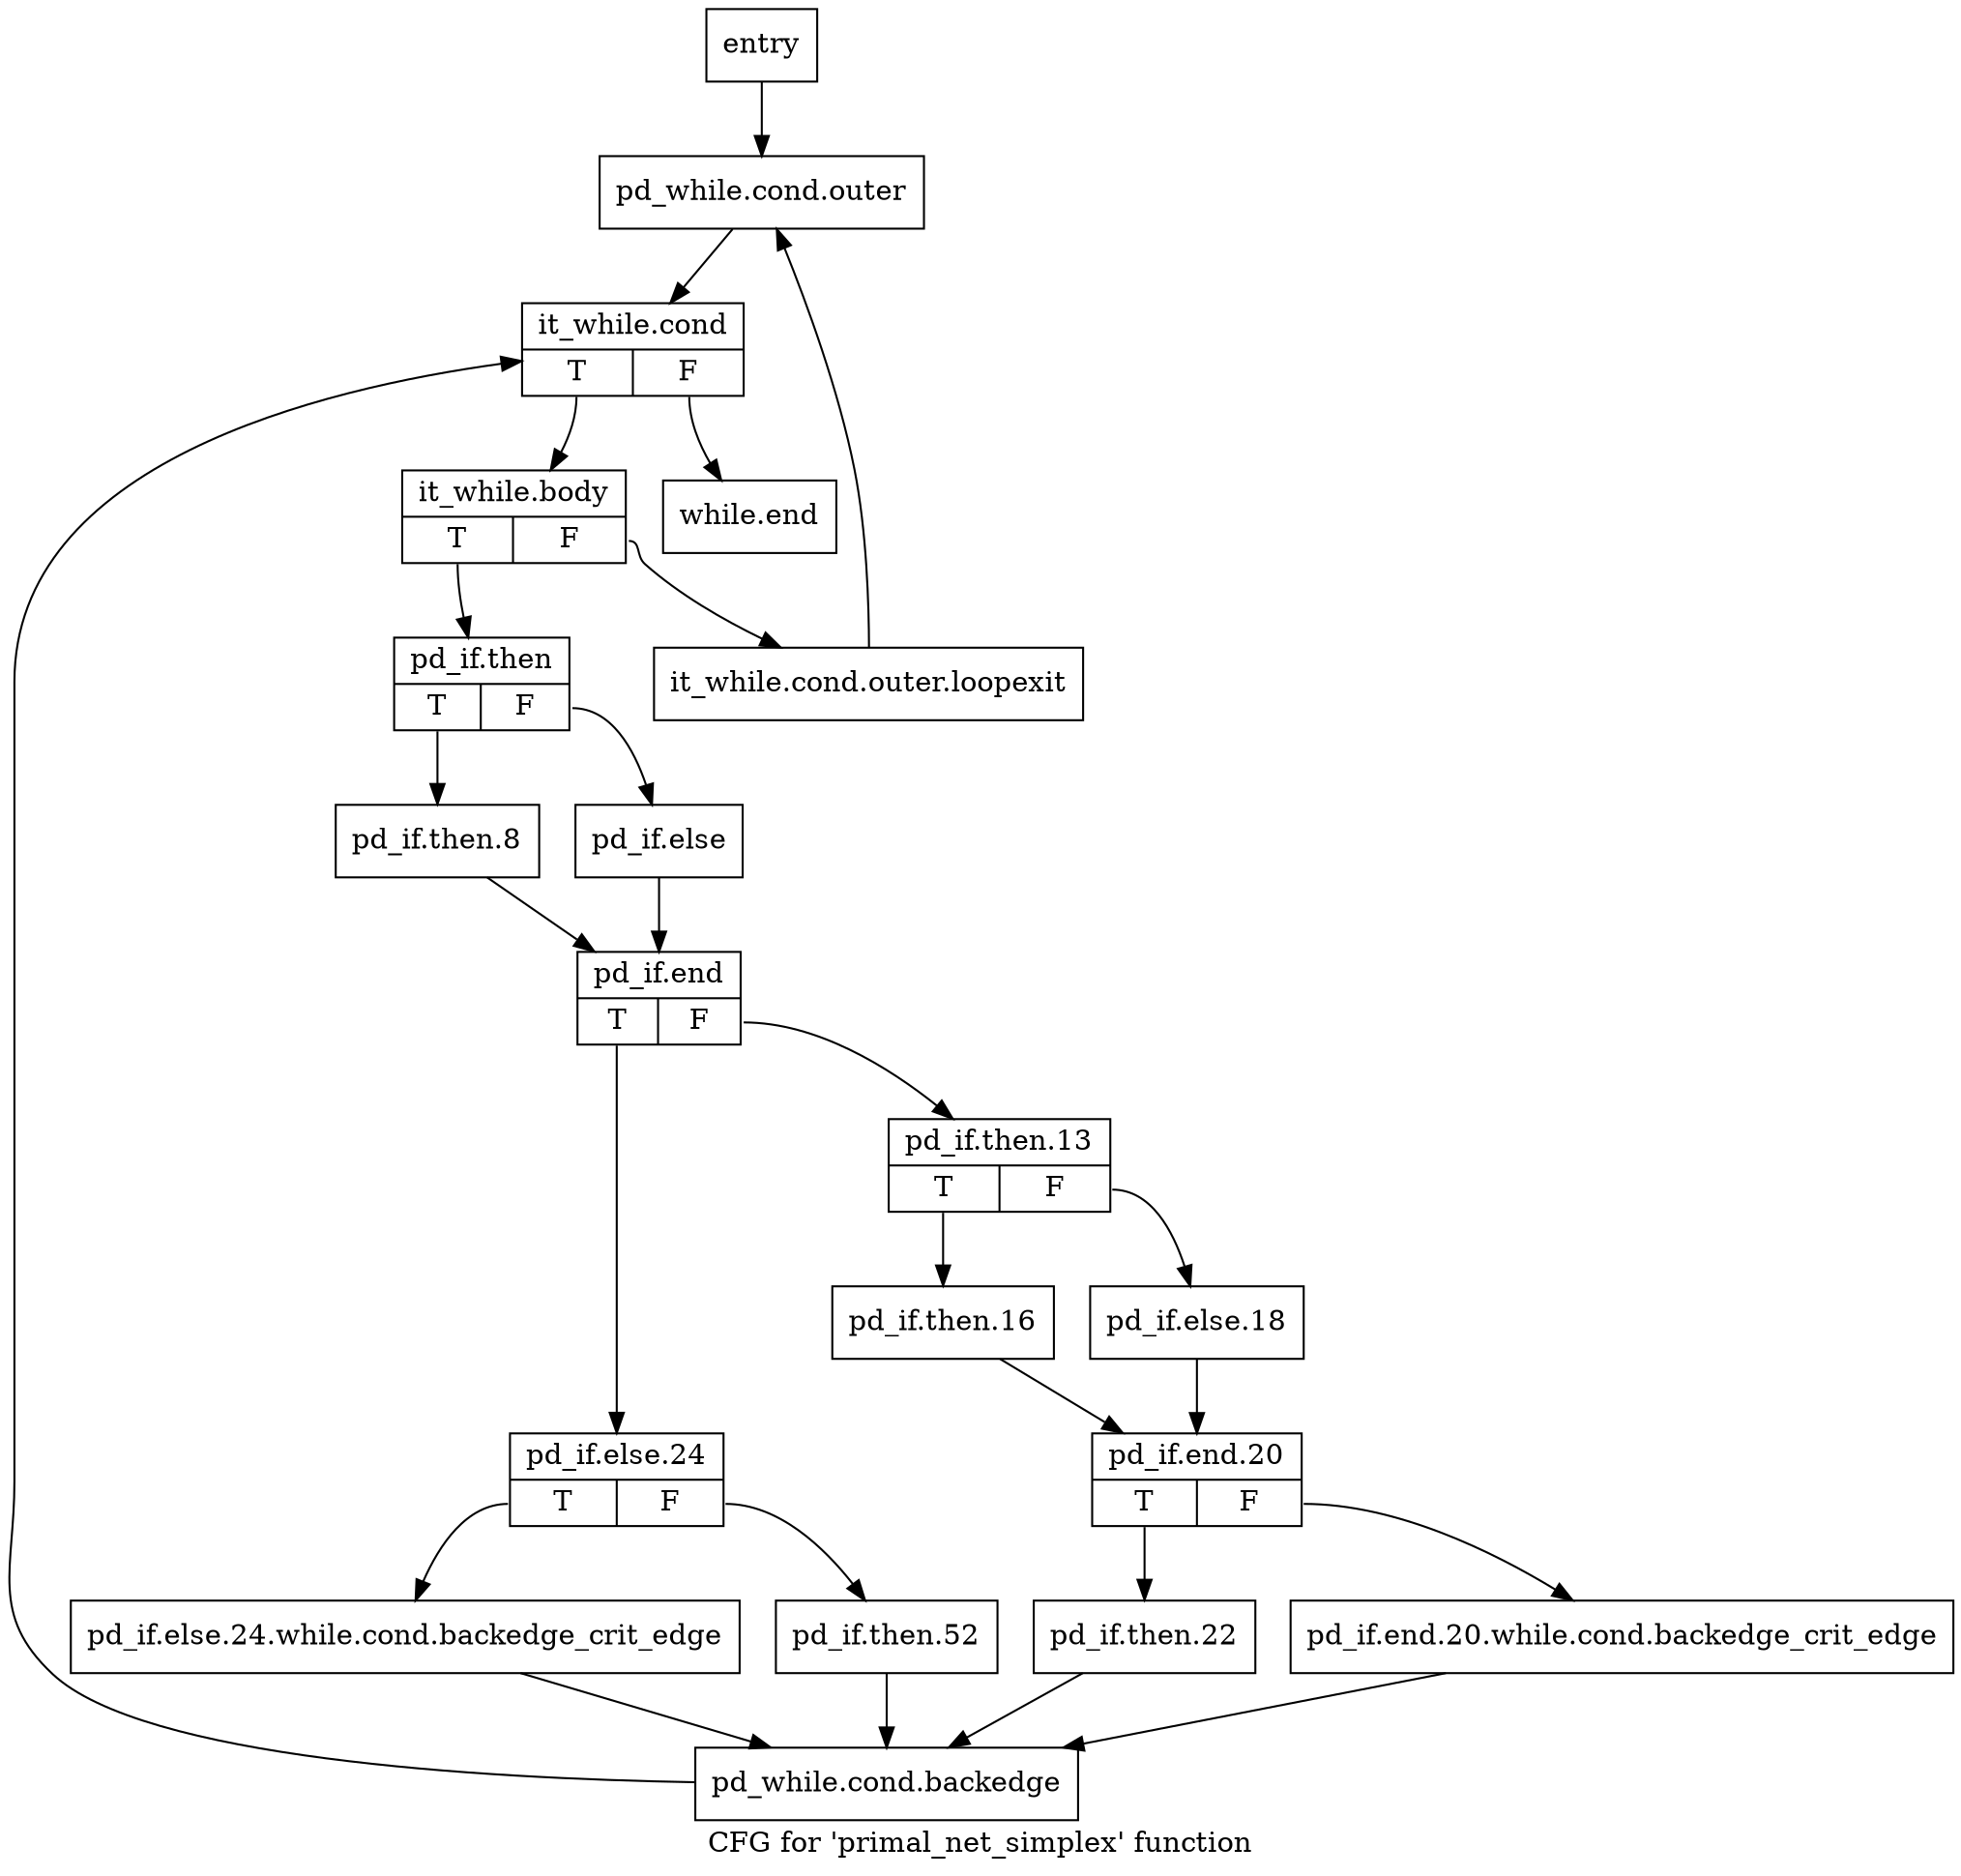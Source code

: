 digraph "CFG for 'primal_net_simplex' function" {
	label="CFG for 'primal_net_simplex' function";

	Node0x1dcc570 [shape=record,label="{entry}"];
	Node0x1dcc570 -> Node0x1dcc610;
	Node0x1dcc5c0 [shape=record,label="{it_while.cond.outer.loopexit}"];
	Node0x1dcc5c0 -> Node0x1dcc610;
	Node0x1dcc610 [shape=record,label="{pd_while.cond.outer}"];
	Node0x1dcc610 -> Node0x1dcc660;
	Node0x1dcc660 [shape=record,label="{it_while.cond|{<s0>T|<s1>F}}"];
	Node0x1dcc660:s0 -> Node0x1dcc6b0;
	Node0x1dcc660:s1 -> Node0x1dccb60;
	Node0x1dcc6b0 [shape=record,label="{it_while.body|{<s0>T|<s1>F}}"];
	Node0x1dcc6b0:s0 -> Node0x1dcc700;
	Node0x1dcc6b0:s1 -> Node0x1dcc5c0;
	Node0x1dcc700 [shape=record,label="{pd_if.then|{<s0>T|<s1>F}}"];
	Node0x1dcc700:s0 -> Node0x1dcc750;
	Node0x1dcc700:s1 -> Node0x1dcc7a0;
	Node0x1dcc750 [shape=record,label="{pd_if.then.8}"];
	Node0x1dcc750 -> Node0x1dcc7f0;
	Node0x1dcc7a0 [shape=record,label="{pd_if.else}"];
	Node0x1dcc7a0 -> Node0x1dcc7f0;
	Node0x1dcc7f0 [shape=record,label="{pd_if.end|{<s0>T|<s1>F}}"];
	Node0x1dcc7f0:s0 -> Node0x1dcca70;
	Node0x1dcc7f0:s1 -> Node0x1dcc840;
	Node0x1dcc840 [shape=record,label="{pd_if.then.13|{<s0>T|<s1>F}}"];
	Node0x1dcc840:s0 -> Node0x1dcc890;
	Node0x1dcc840:s1 -> Node0x1dcc8e0;
	Node0x1dcc890 [shape=record,label="{pd_if.then.16}"];
	Node0x1dcc890 -> Node0x1dcc930;
	Node0x1dcc8e0 [shape=record,label="{pd_if.else.18}"];
	Node0x1dcc8e0 -> Node0x1dcc930;
	Node0x1dcc930 [shape=record,label="{pd_if.end.20|{<s0>T|<s1>F}}"];
	Node0x1dcc930:s0 -> Node0x1dcc9d0;
	Node0x1dcc930:s1 -> Node0x1dcc980;
	Node0x1dcc980 [shape=record,label="{pd_if.end.20.while.cond.backedge_crit_edge}"];
	Node0x1dcc980 -> Node0x1dcca20;
	Node0x1dcc9d0 [shape=record,label="{pd_if.then.22}"];
	Node0x1dcc9d0 -> Node0x1dcca20;
	Node0x1dcca20 [shape=record,label="{pd_while.cond.backedge}"];
	Node0x1dcca20 -> Node0x1dcc660;
	Node0x1dcca70 [shape=record,label="{pd_if.else.24|{<s0>T|<s1>F}}"];
	Node0x1dcca70:s0 -> Node0x1dccac0;
	Node0x1dcca70:s1 -> Node0x1dccb10;
	Node0x1dccac0 [shape=record,label="{pd_if.else.24.while.cond.backedge_crit_edge}"];
	Node0x1dccac0 -> Node0x1dcca20;
	Node0x1dccb10 [shape=record,label="{pd_if.then.52}"];
	Node0x1dccb10 -> Node0x1dcca20;
	Node0x1dccb60 [shape=record,label="{while.end}"];
}
